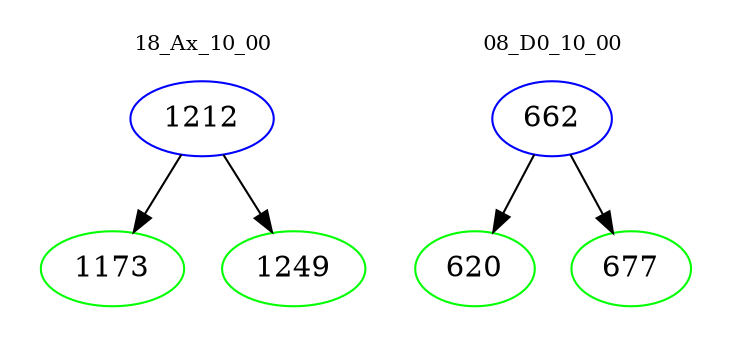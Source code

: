 digraph{
subgraph cluster_0 {
color = white
label = "18_Ax_10_00";
fontsize=10;
T0_1212 [label="1212", color="blue"]
T0_1212 -> T0_1173 [color="black"]
T0_1173 [label="1173", color="green"]
T0_1212 -> T0_1249 [color="black"]
T0_1249 [label="1249", color="green"]
}
subgraph cluster_1 {
color = white
label = "08_D0_10_00";
fontsize=10;
T1_662 [label="662", color="blue"]
T1_662 -> T1_620 [color="black"]
T1_620 [label="620", color="green"]
T1_662 -> T1_677 [color="black"]
T1_677 [label="677", color="green"]
}
}
